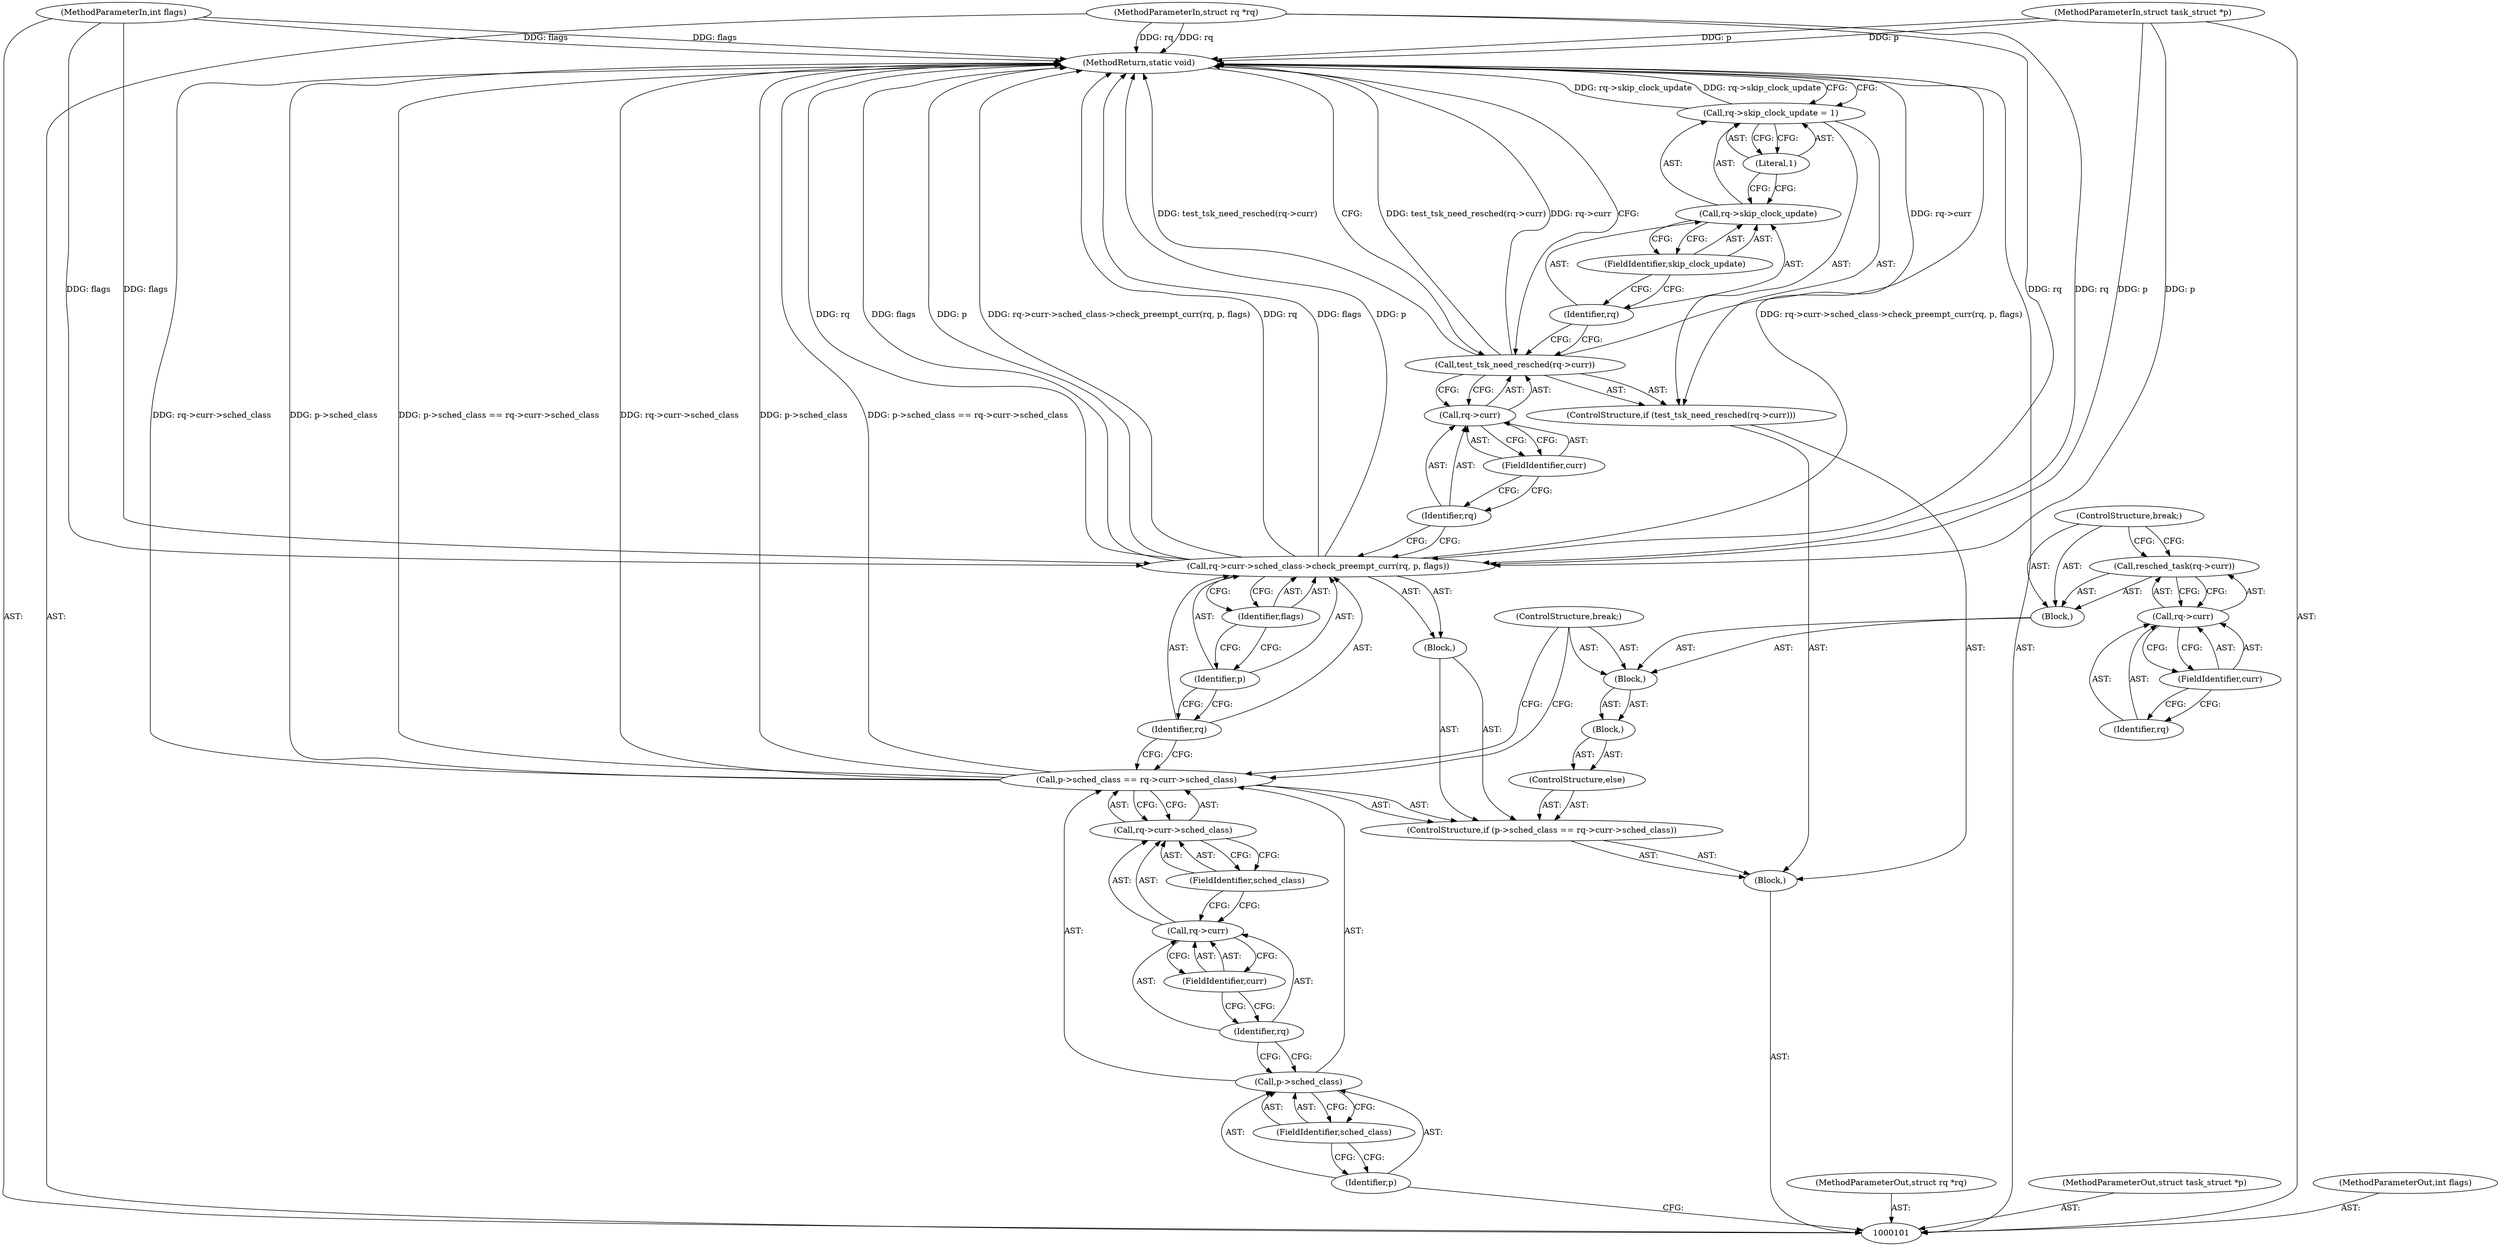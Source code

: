 digraph "1_linux_f26f9aff6aaf67e9a430d16c266f91b13a5bff64_0" {
"1000141" [label="(MethodReturn,static void)"];
"1000102" [label="(MethodParameterIn,struct rq *rq)"];
"1000177" [label="(MethodParameterOut,struct rq *rq)"];
"1000103" [label="(MethodParameterIn,struct task_struct *p)"];
"1000178" [label="(MethodParameterOut,struct task_struct *p)"];
"1000104" [label="(MethodParameterIn,int flags)"];
"1000179" [label="(MethodParameterOut,int flags)"];
"1000124" [label="(ControlStructure,break;)"];
"1000125" [label="(Block,)"];
"1000127" [label="(Call,rq->curr)"];
"1000128" [label="(Identifier,rq)"];
"1000129" [label="(FieldIdentifier,curr)"];
"1000126" [label="(Call,resched_task(rq->curr))"];
"1000130" [label="(ControlStructure,break;)"];
"1000105" [label="(Block,)"];
"1000131" [label="(ControlStructure,if (test_tsk_need_resched(rq->curr)))"];
"1000133" [label="(Call,rq->curr)"];
"1000134" [label="(Identifier,rq)"];
"1000135" [label="(FieldIdentifier,curr)"];
"1000132" [label="(Call,test_tsk_need_resched(rq->curr))"];
"1000140" [label="(Literal,1)"];
"1000136" [label="(Call,rq->skip_clock_update = 1)"];
"1000137" [label="(Call,rq->skip_clock_update)"];
"1000138" [label="(Identifier,rq)"];
"1000139" [label="(FieldIdentifier,skip_clock_update)"];
"1000106" [label="(ControlStructure,if (p->sched_class == rq->curr->sched_class))"];
"1000111" [label="(Call,rq->curr->sched_class)"];
"1000112" [label="(Call,rq->curr)"];
"1000113" [label="(Identifier,rq)"];
"1000114" [label="(FieldIdentifier,curr)"];
"1000115" [label="(FieldIdentifier,sched_class)"];
"1000116" [label="(Block,)"];
"1000107" [label="(Call,p->sched_class == rq->curr->sched_class)"];
"1000108" [label="(Call,p->sched_class)"];
"1000109" [label="(Identifier,p)"];
"1000110" [label="(FieldIdentifier,sched_class)"];
"1000117" [label="(Call,rq->curr->sched_class->check_preempt_curr(rq, p, flags))"];
"1000118" [label="(Identifier,rq)"];
"1000119" [label="(Identifier,p)"];
"1000120" [label="(Identifier,flags)"];
"1000121" [label="(ControlStructure,else)"];
"1000122" [label="(Block,)"];
"1000123" [label="(Block,)"];
"1000141" -> "1000101"  [label="AST: "];
"1000141" -> "1000136"  [label="CFG: "];
"1000141" -> "1000132"  [label="CFG: "];
"1000117" -> "1000141"  [label="DDG: rq->curr->sched_class->check_preempt_curr(rq, p, flags)"];
"1000117" -> "1000141"  [label="DDG: rq"];
"1000117" -> "1000141"  [label="DDG: flags"];
"1000117" -> "1000141"  [label="DDG: p"];
"1000107" -> "1000141"  [label="DDG: p->sched_class"];
"1000107" -> "1000141"  [label="DDG: p->sched_class == rq->curr->sched_class"];
"1000107" -> "1000141"  [label="DDG: rq->curr->sched_class"];
"1000104" -> "1000141"  [label="DDG: flags"];
"1000132" -> "1000141"  [label="DDG: test_tsk_need_resched(rq->curr)"];
"1000132" -> "1000141"  [label="DDG: rq->curr"];
"1000103" -> "1000141"  [label="DDG: p"];
"1000136" -> "1000141"  [label="DDG: rq->skip_clock_update"];
"1000102" -> "1000141"  [label="DDG: rq"];
"1000102" -> "1000101"  [label="AST: "];
"1000102" -> "1000141"  [label="DDG: rq"];
"1000102" -> "1000117"  [label="DDG: rq"];
"1000177" -> "1000101"  [label="AST: "];
"1000103" -> "1000101"  [label="AST: "];
"1000103" -> "1000141"  [label="DDG: p"];
"1000103" -> "1000117"  [label="DDG: p"];
"1000178" -> "1000101"  [label="AST: "];
"1000104" -> "1000101"  [label="AST: "];
"1000104" -> "1000141"  [label="DDG: flags"];
"1000104" -> "1000117"  [label="DDG: flags"];
"1000179" -> "1000101"  [label="AST: "];
"1000124" -> "1000123"  [label="AST: "];
"1000124" -> "1000107"  [label="CFG: "];
"1000125" -> "1000123"  [label="AST: "];
"1000126" -> "1000125"  [label="AST: "];
"1000130" -> "1000125"  [label="AST: "];
"1000127" -> "1000126"  [label="AST: "];
"1000127" -> "1000129"  [label="CFG: "];
"1000128" -> "1000127"  [label="AST: "];
"1000129" -> "1000127"  [label="AST: "];
"1000126" -> "1000127"  [label="CFG: "];
"1000128" -> "1000127"  [label="AST: "];
"1000129" -> "1000128"  [label="CFG: "];
"1000129" -> "1000127"  [label="AST: "];
"1000129" -> "1000128"  [label="CFG: "];
"1000127" -> "1000129"  [label="CFG: "];
"1000126" -> "1000125"  [label="AST: "];
"1000126" -> "1000127"  [label="CFG: "];
"1000127" -> "1000126"  [label="AST: "];
"1000130" -> "1000126"  [label="CFG: "];
"1000130" -> "1000125"  [label="AST: "];
"1000130" -> "1000126"  [label="CFG: "];
"1000105" -> "1000101"  [label="AST: "];
"1000106" -> "1000105"  [label="AST: "];
"1000131" -> "1000105"  [label="AST: "];
"1000131" -> "1000105"  [label="AST: "];
"1000132" -> "1000131"  [label="AST: "];
"1000136" -> "1000131"  [label="AST: "];
"1000133" -> "1000132"  [label="AST: "];
"1000133" -> "1000135"  [label="CFG: "];
"1000134" -> "1000133"  [label="AST: "];
"1000135" -> "1000133"  [label="AST: "];
"1000132" -> "1000133"  [label="CFG: "];
"1000134" -> "1000133"  [label="AST: "];
"1000134" -> "1000117"  [label="CFG: "];
"1000135" -> "1000134"  [label="CFG: "];
"1000135" -> "1000133"  [label="AST: "];
"1000135" -> "1000134"  [label="CFG: "];
"1000133" -> "1000135"  [label="CFG: "];
"1000132" -> "1000131"  [label="AST: "];
"1000132" -> "1000133"  [label="CFG: "];
"1000133" -> "1000132"  [label="AST: "];
"1000138" -> "1000132"  [label="CFG: "];
"1000141" -> "1000132"  [label="CFG: "];
"1000132" -> "1000141"  [label="DDG: test_tsk_need_resched(rq->curr)"];
"1000132" -> "1000141"  [label="DDG: rq->curr"];
"1000140" -> "1000136"  [label="AST: "];
"1000140" -> "1000137"  [label="CFG: "];
"1000136" -> "1000140"  [label="CFG: "];
"1000136" -> "1000131"  [label="AST: "];
"1000136" -> "1000140"  [label="CFG: "];
"1000137" -> "1000136"  [label="AST: "];
"1000140" -> "1000136"  [label="AST: "];
"1000141" -> "1000136"  [label="CFG: "];
"1000136" -> "1000141"  [label="DDG: rq->skip_clock_update"];
"1000137" -> "1000136"  [label="AST: "];
"1000137" -> "1000139"  [label="CFG: "];
"1000138" -> "1000137"  [label="AST: "];
"1000139" -> "1000137"  [label="AST: "];
"1000140" -> "1000137"  [label="CFG: "];
"1000138" -> "1000137"  [label="AST: "];
"1000138" -> "1000132"  [label="CFG: "];
"1000139" -> "1000138"  [label="CFG: "];
"1000139" -> "1000137"  [label="AST: "];
"1000139" -> "1000138"  [label="CFG: "];
"1000137" -> "1000139"  [label="CFG: "];
"1000106" -> "1000105"  [label="AST: "];
"1000107" -> "1000106"  [label="AST: "];
"1000116" -> "1000106"  [label="AST: "];
"1000121" -> "1000106"  [label="AST: "];
"1000111" -> "1000107"  [label="AST: "];
"1000111" -> "1000115"  [label="CFG: "];
"1000112" -> "1000111"  [label="AST: "];
"1000115" -> "1000111"  [label="AST: "];
"1000107" -> "1000111"  [label="CFG: "];
"1000112" -> "1000111"  [label="AST: "];
"1000112" -> "1000114"  [label="CFG: "];
"1000113" -> "1000112"  [label="AST: "];
"1000114" -> "1000112"  [label="AST: "];
"1000115" -> "1000112"  [label="CFG: "];
"1000113" -> "1000112"  [label="AST: "];
"1000113" -> "1000108"  [label="CFG: "];
"1000114" -> "1000113"  [label="CFG: "];
"1000114" -> "1000112"  [label="AST: "];
"1000114" -> "1000113"  [label="CFG: "];
"1000112" -> "1000114"  [label="CFG: "];
"1000115" -> "1000111"  [label="AST: "];
"1000115" -> "1000112"  [label="CFG: "];
"1000111" -> "1000115"  [label="CFG: "];
"1000116" -> "1000106"  [label="AST: "];
"1000117" -> "1000116"  [label="AST: "];
"1000107" -> "1000106"  [label="AST: "];
"1000107" -> "1000111"  [label="CFG: "];
"1000108" -> "1000107"  [label="AST: "];
"1000111" -> "1000107"  [label="AST: "];
"1000118" -> "1000107"  [label="CFG: "];
"1000124" -> "1000107"  [label="CFG: "];
"1000107" -> "1000141"  [label="DDG: p->sched_class"];
"1000107" -> "1000141"  [label="DDG: p->sched_class == rq->curr->sched_class"];
"1000107" -> "1000141"  [label="DDG: rq->curr->sched_class"];
"1000108" -> "1000107"  [label="AST: "];
"1000108" -> "1000110"  [label="CFG: "];
"1000109" -> "1000108"  [label="AST: "];
"1000110" -> "1000108"  [label="AST: "];
"1000113" -> "1000108"  [label="CFG: "];
"1000109" -> "1000108"  [label="AST: "];
"1000109" -> "1000101"  [label="CFG: "];
"1000110" -> "1000109"  [label="CFG: "];
"1000110" -> "1000108"  [label="AST: "];
"1000110" -> "1000109"  [label="CFG: "];
"1000108" -> "1000110"  [label="CFG: "];
"1000117" -> "1000116"  [label="AST: "];
"1000117" -> "1000120"  [label="CFG: "];
"1000118" -> "1000117"  [label="AST: "];
"1000119" -> "1000117"  [label="AST: "];
"1000120" -> "1000117"  [label="AST: "];
"1000134" -> "1000117"  [label="CFG: "];
"1000117" -> "1000141"  [label="DDG: rq->curr->sched_class->check_preempt_curr(rq, p, flags)"];
"1000117" -> "1000141"  [label="DDG: rq"];
"1000117" -> "1000141"  [label="DDG: flags"];
"1000117" -> "1000141"  [label="DDG: p"];
"1000102" -> "1000117"  [label="DDG: rq"];
"1000103" -> "1000117"  [label="DDG: p"];
"1000104" -> "1000117"  [label="DDG: flags"];
"1000118" -> "1000117"  [label="AST: "];
"1000118" -> "1000107"  [label="CFG: "];
"1000119" -> "1000118"  [label="CFG: "];
"1000119" -> "1000117"  [label="AST: "];
"1000119" -> "1000118"  [label="CFG: "];
"1000120" -> "1000119"  [label="CFG: "];
"1000120" -> "1000117"  [label="AST: "];
"1000120" -> "1000119"  [label="CFG: "];
"1000117" -> "1000120"  [label="CFG: "];
"1000121" -> "1000106"  [label="AST: "];
"1000122" -> "1000121"  [label="AST: "];
"1000122" -> "1000121"  [label="AST: "];
"1000123" -> "1000122"  [label="AST: "];
"1000123" -> "1000122"  [label="AST: "];
"1000124" -> "1000123"  [label="AST: "];
"1000125" -> "1000123"  [label="AST: "];
}
